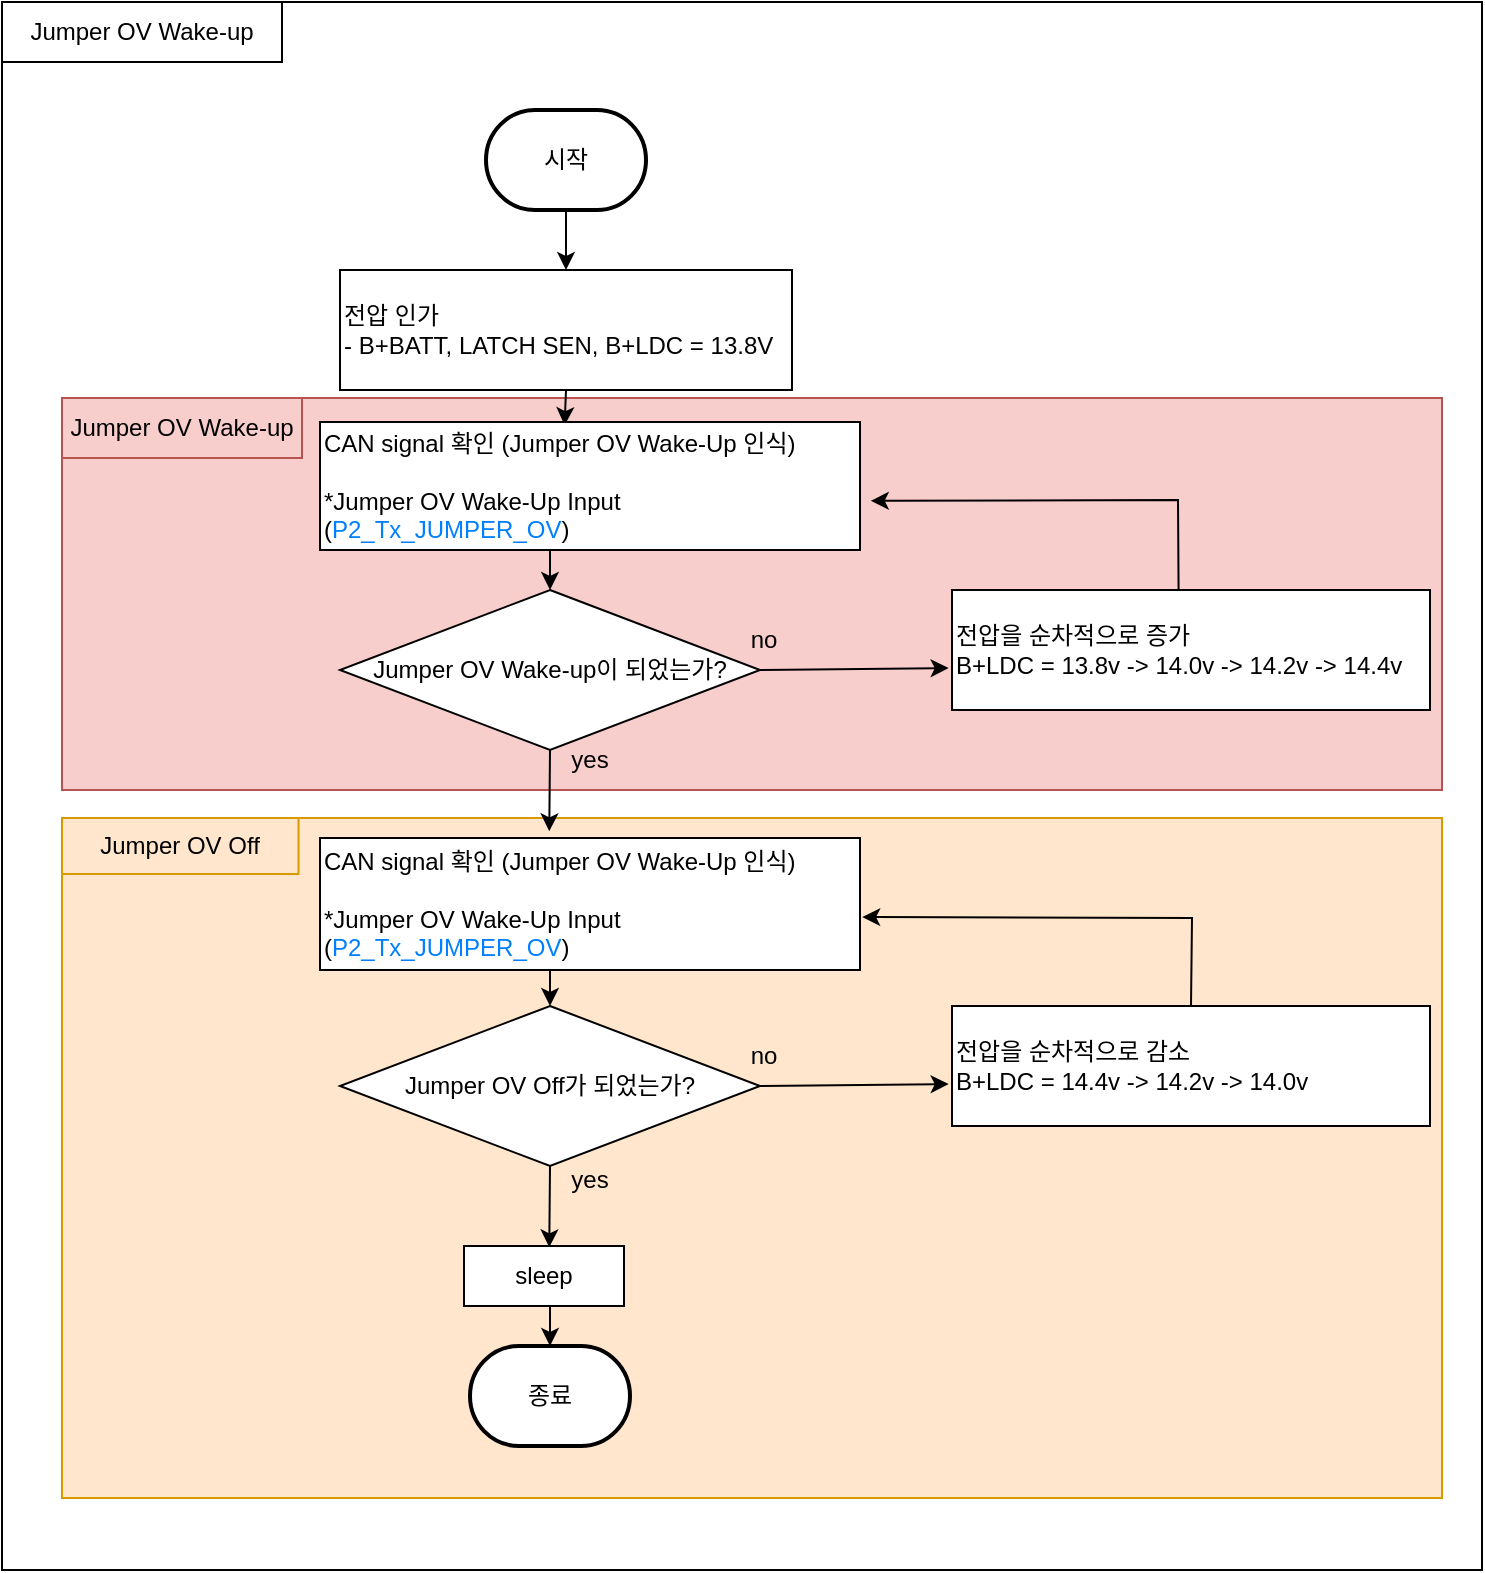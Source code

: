 <mxfile version="22.1.21" type="github">
  <diagram name="페이지-1" id="fEnY4iOkhv4XJhf2eD4B">
    <mxGraphModel dx="1373" dy="-320" grid="1" gridSize="10" guides="1" tooltips="1" connect="1" arrows="1" fold="1" page="1" pageScale="1" pageWidth="827" pageHeight="1169" math="0" shadow="0">
      <root>
        <mxCell id="0" />
        <mxCell id="1" parent="0" />
        <mxCell id="4ckRqdpDPiqs74uObfjG-1" value="" style="rounded=0;whiteSpace=wrap;html=1;" parent="1" vertex="1">
          <mxGeometry x="40" y="1206" width="740" height="784" as="geometry" />
        </mxCell>
        <mxCell id="4ckRqdpDPiqs74uObfjG-11" value="Jumper OV Wake-up" style="rounded=0;whiteSpace=wrap;html=1;" parent="1" vertex="1">
          <mxGeometry x="40" y="1206" width="140" height="30" as="geometry" />
        </mxCell>
        <mxCell id="4ckRqdpDPiqs74uObfjG-49" value="" style="rounded=0;whiteSpace=wrap;html=1;fillColor=#f8cecc;strokeColor=#b85450;" parent="1" vertex="1">
          <mxGeometry x="70" y="1404" width="690" height="196" as="geometry" />
        </mxCell>
        <mxCell id="4ckRqdpDPiqs74uObfjG-50" value="&lt;span style=&quot;color: rgb(0, 0, 0); font-family: Helvetica; font-size: 12px; font-style: normal; font-variant-ligatures: normal; font-variant-caps: normal; font-weight: 400; letter-spacing: normal; orphans: 2; text-align: center; text-indent: 0px; text-transform: none; widows: 2; word-spacing: 0px; -webkit-text-stroke-width: 0px; text-decoration-thickness: initial; text-decoration-style: initial; text-decoration-color: initial; float: none; display: inline !important;&quot;&gt;Jumper OV Wake-up&lt;br&gt;&lt;/span&gt;" style="rounded=0;whiteSpace=wrap;html=1;fillColor=#f8cecc;strokeColor=#b85450;fillStyle=solid;labelBackgroundColor=none;" parent="1" vertex="1">
          <mxGeometry x="70" y="1404" width="120" height="30" as="geometry" />
        </mxCell>
        <mxCell id="4ckRqdpDPiqs74uObfjG-51" value="" style="rounded=0;whiteSpace=wrap;html=1;fillColor=#ffe6cc;strokeColor=#d79b00;" parent="1" vertex="1">
          <mxGeometry x="70" y="1614" width="690" height="340" as="geometry" />
        </mxCell>
        <mxCell id="4ckRqdpDPiqs74uObfjG-52" value="&lt;span style=&quot;color: rgb(0, 0, 0); font-family: Helvetica; font-size: 12px; font-style: normal; font-variant-ligatures: normal; font-variant-caps: normal; font-weight: 400; letter-spacing: normal; orphans: 2; text-align: center; text-indent: 0px; text-transform: none; widows: 2; word-spacing: 0px; -webkit-text-stroke-width: 0px; text-decoration-thickness: initial; text-decoration-style: initial; text-decoration-color: initial; float: none; display: inline !important;&quot;&gt;Jumper OV Off&lt;br&gt;&lt;/span&gt;" style="rounded=0;whiteSpace=wrap;html=1;fillColor=#ffe6cc;strokeColor=#d79b00;labelBackgroundColor=none;" parent="1" vertex="1">
          <mxGeometry x="70" y="1614" width="118.25" height="28" as="geometry" />
        </mxCell>
        <mxCell id="4ckRqdpDPiqs74uObfjG-2" value="시작" style="strokeWidth=2;html=1;shape=mxgraph.flowchart.terminator;whiteSpace=wrap;" parent="1" vertex="1">
          <mxGeometry x="282" y="1260" width="80" height="50" as="geometry" />
        </mxCell>
        <mxCell id="4ckRqdpDPiqs74uObfjG-4" value="전압 인가&lt;br&gt;- B+BATT, LATCH SEN, B+LDC = 13.8V" style="rounded=0;whiteSpace=wrap;html=1;align=left;" parent="1" vertex="1">
          <mxGeometry x="209" y="1340" width="226" height="60" as="geometry" />
        </mxCell>
        <mxCell id="4ckRqdpDPiqs74uObfjG-5" value="Jumper OV Wake-up이 되었는가?" style="rhombus;whiteSpace=wrap;html=1;" parent="1" vertex="1">
          <mxGeometry x="209" y="1500" width="210" height="80" as="geometry" />
        </mxCell>
        <mxCell id="4ckRqdpDPiqs74uObfjG-6" value="" style="endArrow=classic;html=1;rounded=0;exitX=0.5;exitY=1;exitDx=0;exitDy=0;entryX=0.5;entryY=0;entryDx=0;entryDy=0;" parent="1" target="4ckRqdpDPiqs74uObfjG-5" edge="1">
          <mxGeometry width="50" height="50" relative="1" as="geometry">
            <mxPoint x="314" y="1460" as="sourcePoint" />
            <mxPoint x="520" y="1420" as="targetPoint" />
          </mxGeometry>
        </mxCell>
        <mxCell id="4ckRqdpDPiqs74uObfjG-7" value="" style="endArrow=classic;html=1;rounded=0;exitX=0.5;exitY=1;exitDx=0;exitDy=0;exitPerimeter=0;entryX=0.5;entryY=0;entryDx=0;entryDy=0;" parent="1" source="4ckRqdpDPiqs74uObfjG-2" target="4ckRqdpDPiqs74uObfjG-4" edge="1">
          <mxGeometry width="50" height="50" relative="1" as="geometry">
            <mxPoint x="48" y="1360" as="sourcePoint" />
            <mxPoint x="98" y="1310" as="targetPoint" />
          </mxGeometry>
        </mxCell>
        <mxCell id="4ckRqdpDPiqs74uObfjG-9" value="전압을 순차적으로 증가&lt;br&gt;B+LDC = 13.8v -&amp;gt; 14.0v -&amp;gt; 14.2v -&amp;gt; 14.4v" style="rounded=0;whiteSpace=wrap;html=1;align=left;" parent="1" vertex="1">
          <mxGeometry x="515" y="1500" width="239" height="60" as="geometry" />
        </mxCell>
        <mxCell id="4ckRqdpDPiqs74uObfjG-10" value="" style="endArrow=classic;html=1;rounded=0;exitX=1;exitY=0.5;exitDx=0;exitDy=0;entryX=-0.007;entryY=0.65;entryDx=0;entryDy=0;entryPerimeter=0;" parent="1" source="4ckRqdpDPiqs74uObfjG-5" target="4ckRqdpDPiqs74uObfjG-9" edge="1">
          <mxGeometry width="50" height="50" relative="1" as="geometry">
            <mxPoint x="525" y="1470" as="sourcePoint" />
            <mxPoint x="575" y="1420" as="targetPoint" />
          </mxGeometry>
        </mxCell>
        <mxCell id="4ckRqdpDPiqs74uObfjG-13" value="" style="endArrow=classic;html=1;rounded=0;exitX=0.5;exitY=1;exitDx=0;exitDy=0;entryX=0.533;entryY=0.022;entryDx=0;entryDy=0;entryPerimeter=0;" parent="1" source="4ckRqdpDPiqs74uObfjG-5" edge="1">
          <mxGeometry width="50" height="50" relative="1" as="geometry">
            <mxPoint x="111" y="1600" as="sourcePoint" />
            <mxPoint x="313.64" y="1620.66" as="targetPoint" />
          </mxGeometry>
        </mxCell>
        <mxCell id="4ckRqdpDPiqs74uObfjG-14" value="yes" style="text;html=1;strokeColor=none;fillColor=none;align=center;verticalAlign=middle;whiteSpace=wrap;rounded=0;" parent="1" vertex="1">
          <mxGeometry x="304" y="1570" width="60" height="30" as="geometry" />
        </mxCell>
        <mxCell id="4ckRqdpDPiqs74uObfjG-15" value="no" style="text;html=1;strokeColor=none;fillColor=none;align=center;verticalAlign=middle;whiteSpace=wrap;rounded=0;" parent="1" vertex="1">
          <mxGeometry x="391" y="1510" width="60" height="30" as="geometry" />
        </mxCell>
        <mxCell id="4ckRqdpDPiqs74uObfjG-16" value="" style="endArrow=classic;html=1;rounded=0;exitX=0.474;exitY=-0.009;exitDx=0;exitDy=0;entryX=1.02;entryY=0.616;entryDx=0;entryDy=0;entryPerimeter=0;exitPerimeter=0;" parent="1" source="4ckRqdpDPiqs74uObfjG-9" target="4ckRqdpDPiqs74uObfjG-18" edge="1">
          <mxGeometry width="50" height="50" relative="1" as="geometry">
            <mxPoint x="650" y="1500" as="sourcePoint" />
            <mxPoint x="452" y="1450" as="targetPoint" />
            <Array as="points">
              <mxPoint x="628" y="1455" />
            </Array>
          </mxGeometry>
        </mxCell>
        <mxCell id="4ckRqdpDPiqs74uObfjG-17" value="" style="endArrow=classic;html=1;rounded=0;exitX=0.5;exitY=1;exitDx=0;exitDy=0;entryX=0.453;entryY=0.025;entryDx=0;entryDy=0;entryPerimeter=0;" parent="1" source="4ckRqdpDPiqs74uObfjG-4" target="4ckRqdpDPiqs74uObfjG-18" edge="1">
          <mxGeometry width="50" height="50" relative="1" as="geometry">
            <mxPoint x="539" y="1410" as="sourcePoint" />
            <mxPoint x="322.56" y="1419.7" as="targetPoint" />
          </mxGeometry>
        </mxCell>
        <mxCell id="4ckRqdpDPiqs74uObfjG-18" value="CAN signal 확인 (Jumper OV Wake-Up&amp;nbsp;인식)&lt;br&gt;&lt;br&gt;*Jumper OV Wake-Up&amp;nbsp;Input&amp;nbsp;&lt;br&gt;(&lt;font color=&quot;#007fff&quot;&gt;P2_Tx_JUMPER_OV&lt;/font&gt;)" style="rounded=0;whiteSpace=wrap;html=1;align=left;" parent="1" vertex="1">
          <mxGeometry x="199" y="1416" width="270" height="64" as="geometry" />
        </mxCell>
        <mxCell id="4ckRqdpDPiqs74uObfjG-37" value="종료" style="strokeWidth=2;html=1;shape=mxgraph.flowchart.terminator;whiteSpace=wrap;" parent="1" vertex="1">
          <mxGeometry x="274" y="1878" width="80" height="50" as="geometry" />
        </mxCell>
        <mxCell id="4ckRqdpDPiqs74uObfjG-38" value="Jumper OV Off가 되었는가?" style="rhombus;whiteSpace=wrap;html=1;" parent="1" vertex="1">
          <mxGeometry x="209" y="1708" width="210" height="80" as="geometry" />
        </mxCell>
        <mxCell id="4ckRqdpDPiqs74uObfjG-39" value="" style="endArrow=classic;html=1;rounded=0;exitX=0.5;exitY=1;exitDx=0;exitDy=0;entryX=0.5;entryY=0;entryDx=0;entryDy=0;" parent="1" target="4ckRqdpDPiqs74uObfjG-38" edge="1">
          <mxGeometry width="50" height="50" relative="1" as="geometry">
            <mxPoint x="314" y="1668" as="sourcePoint" />
            <mxPoint x="520" y="1628" as="targetPoint" />
          </mxGeometry>
        </mxCell>
        <mxCell id="4ckRqdpDPiqs74uObfjG-40" value="" style="endArrow=classic;html=1;rounded=0;exitX=0.5;exitY=1;exitDx=0;exitDy=0;entryX=0.5;entryY=0;entryDx=0;entryDy=0;entryPerimeter=0;" parent="1" target="4ckRqdpDPiqs74uObfjG-37" edge="1">
          <mxGeometry width="50" height="50" relative="1" as="geometry">
            <mxPoint x="314" y="1858" as="sourcePoint" />
            <mxPoint x="100" y="1808" as="targetPoint" />
          </mxGeometry>
        </mxCell>
        <mxCell id="4ckRqdpDPiqs74uObfjG-41" value="전압을 순차적으로 감소&lt;br style=&quot;border-color: var(--border-color);&quot;&gt;B+LDC = 14.4v -&amp;gt; 14.2v -&amp;gt; 14.0v" style="rounded=0;whiteSpace=wrap;html=1;align=left;" parent="1" vertex="1">
          <mxGeometry x="515" y="1708" width="239" height="60" as="geometry" />
        </mxCell>
        <mxCell id="4ckRqdpDPiqs74uObfjG-42" value="" style="endArrow=classic;html=1;rounded=0;exitX=1;exitY=0.5;exitDx=0;exitDy=0;entryX=-0.007;entryY=0.65;entryDx=0;entryDy=0;entryPerimeter=0;" parent="1" source="4ckRqdpDPiqs74uObfjG-38" target="4ckRqdpDPiqs74uObfjG-41" edge="1">
          <mxGeometry width="50" height="50" relative="1" as="geometry">
            <mxPoint x="525" y="1678" as="sourcePoint" />
            <mxPoint x="575" y="1628" as="targetPoint" />
          </mxGeometry>
        </mxCell>
        <mxCell id="4ckRqdpDPiqs74uObfjG-43" value="sleep" style="rounded=0;whiteSpace=wrap;html=1;align=center;" parent="1" vertex="1">
          <mxGeometry x="271" y="1828" width="80" height="30" as="geometry" />
        </mxCell>
        <mxCell id="4ckRqdpDPiqs74uObfjG-44" value="" style="endArrow=classic;html=1;rounded=0;exitX=0.5;exitY=1;exitDx=0;exitDy=0;entryX=0.533;entryY=0.022;entryDx=0;entryDy=0;entryPerimeter=0;" parent="1" source="4ckRqdpDPiqs74uObfjG-38" target="4ckRqdpDPiqs74uObfjG-43" edge="1">
          <mxGeometry width="50" height="50" relative="1" as="geometry">
            <mxPoint x="111" y="1808" as="sourcePoint" />
            <mxPoint x="161" y="1758" as="targetPoint" />
          </mxGeometry>
        </mxCell>
        <mxCell id="4ckRqdpDPiqs74uObfjG-45" value="yes" style="text;html=1;strokeColor=none;fillColor=none;align=center;verticalAlign=middle;whiteSpace=wrap;rounded=0;" parent="1" vertex="1">
          <mxGeometry x="304" y="1780" width="60" height="30" as="geometry" />
        </mxCell>
        <mxCell id="4ckRqdpDPiqs74uObfjG-46" value="no" style="text;html=1;strokeColor=none;fillColor=none;align=center;verticalAlign=middle;whiteSpace=wrap;rounded=0;" parent="1" vertex="1">
          <mxGeometry x="391" y="1718" width="60" height="30" as="geometry" />
        </mxCell>
        <mxCell id="4ckRqdpDPiqs74uObfjG-47" value="" style="endArrow=classic;html=1;rounded=0;exitX=0.5;exitY=0;exitDx=0;exitDy=0;entryX=1.004;entryY=0.599;entryDx=0;entryDy=0;entryPerimeter=0;" parent="1" source="4ckRqdpDPiqs74uObfjG-41" target="4ckRqdpDPiqs74uObfjG-48" edge="1">
          <mxGeometry width="50" height="50" relative="1" as="geometry">
            <mxPoint x="650" y="1708" as="sourcePoint" />
            <mxPoint x="452" y="1658" as="targetPoint" />
            <Array as="points">
              <mxPoint x="635" y="1664" />
            </Array>
          </mxGeometry>
        </mxCell>
        <mxCell id="4ckRqdpDPiqs74uObfjG-48" value="CAN signal 확인 (Jumper OV Wake-Up&amp;nbsp;인식)&lt;br style=&quot;border-color: var(--border-color);&quot;&gt;&lt;br style=&quot;border-color: var(--border-color);&quot;&gt;*Jumper OV Wake-Up&amp;nbsp;Input&amp;nbsp;&lt;br style=&quot;border-color: var(--border-color);&quot;&gt;(&lt;font style=&quot;border-color: var(--border-color);&quot; color=&quot;#007fff&quot;&gt;P2_Tx_JUMPER_OV&lt;/font&gt;)" style="rounded=0;whiteSpace=wrap;html=1;align=left;" parent="1" vertex="1">
          <mxGeometry x="199" y="1624" width="270" height="66" as="geometry" />
        </mxCell>
      </root>
    </mxGraphModel>
  </diagram>
</mxfile>
